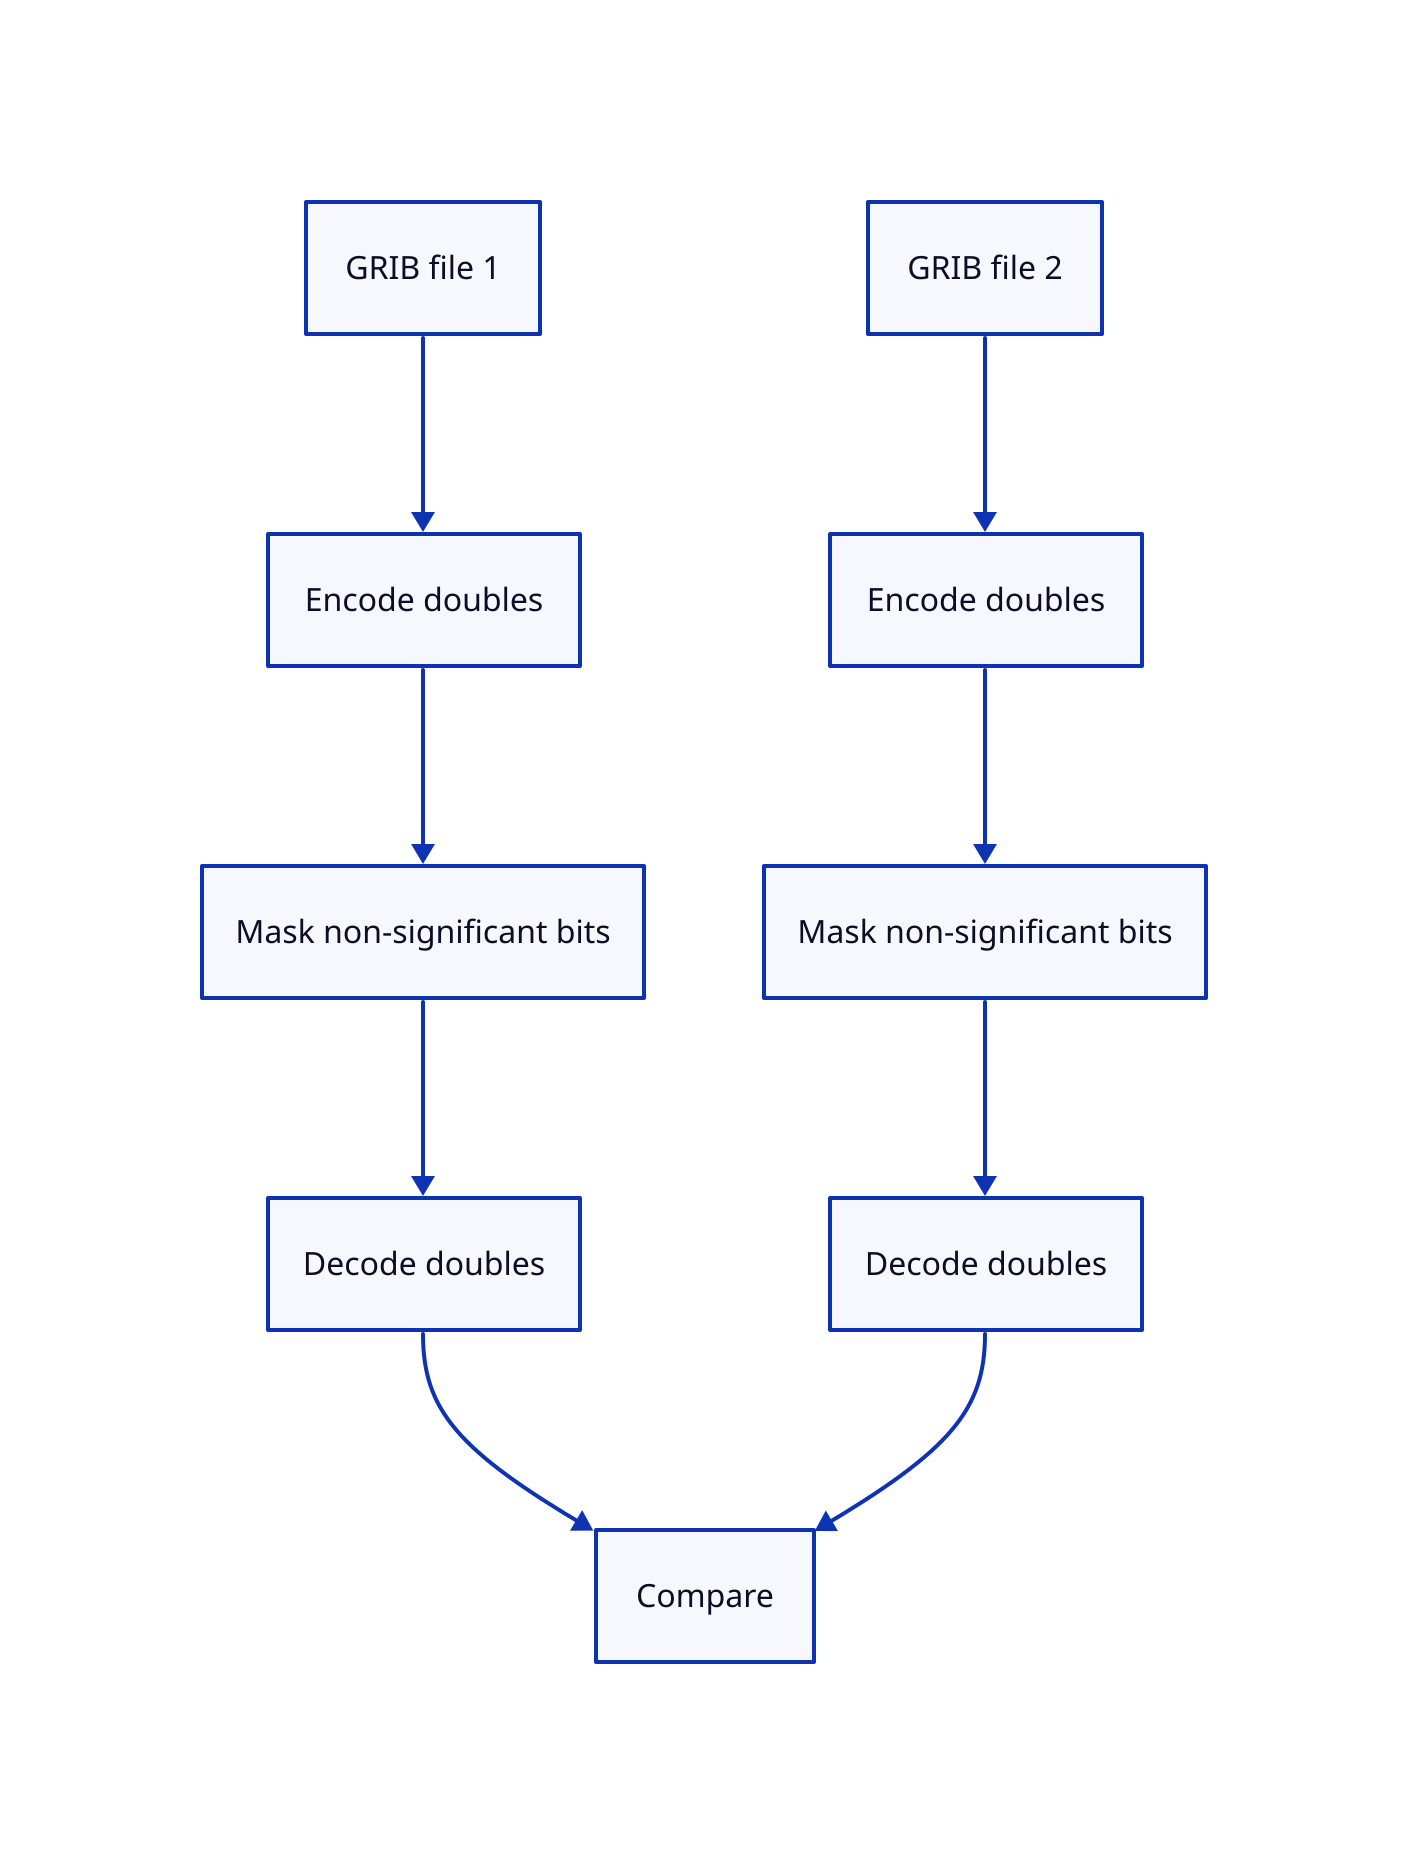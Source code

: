 grib1: GRIB file 1
grib2: GRIB file 2

prep1_encode: Encode doubles
prep2_encode: Encode doubles

mask1 : Mask non-significant bits
mask2 : Mask non-significant bits

compare: Compare

#usr_mask: User-defined mask
#file_mask: Mask from file
#analyser_mask: Mask form analyser

prep1_decode: Decode doubles
prep2_decode: Decode doubles

grib1 -> prep1_encode -> mask1 -> prep1_decode -> compare
grib2 -> prep2_encode -> mask2 -> prep2_decode -> compare
